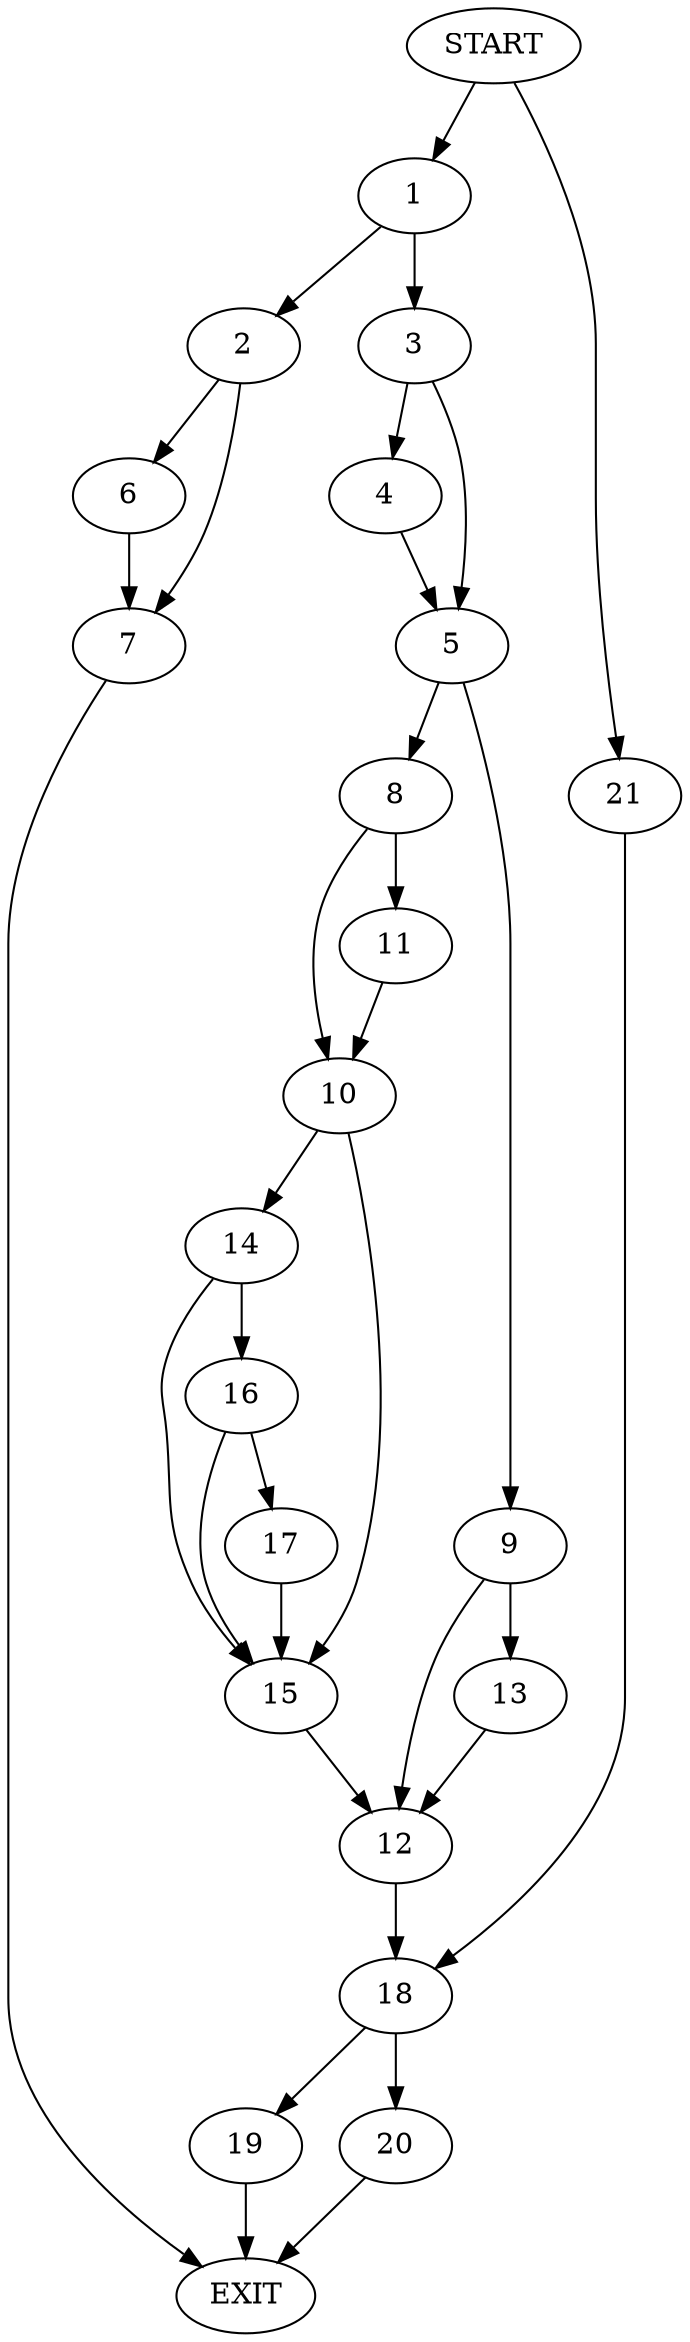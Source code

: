 digraph {
0 [label="START"]
22 [label="EXIT"]
0 -> 1
1 -> 2
1 -> 3
3 -> 4
3 -> 5
2 -> 6
2 -> 7
5 -> 8
5 -> 9
4 -> 5
6 -> 7
7 -> 22
8 -> 10
8 -> 11
9 -> 12
9 -> 13
10 -> 14
10 -> 15
11 -> 10
14 -> 15
14 -> 16
15 -> 12
16 -> 15
16 -> 17
17 -> 15
12 -> 18
13 -> 12
18 -> 19
18 -> 20
0 -> 21
21 -> 18
20 -> 22
19 -> 22
}
